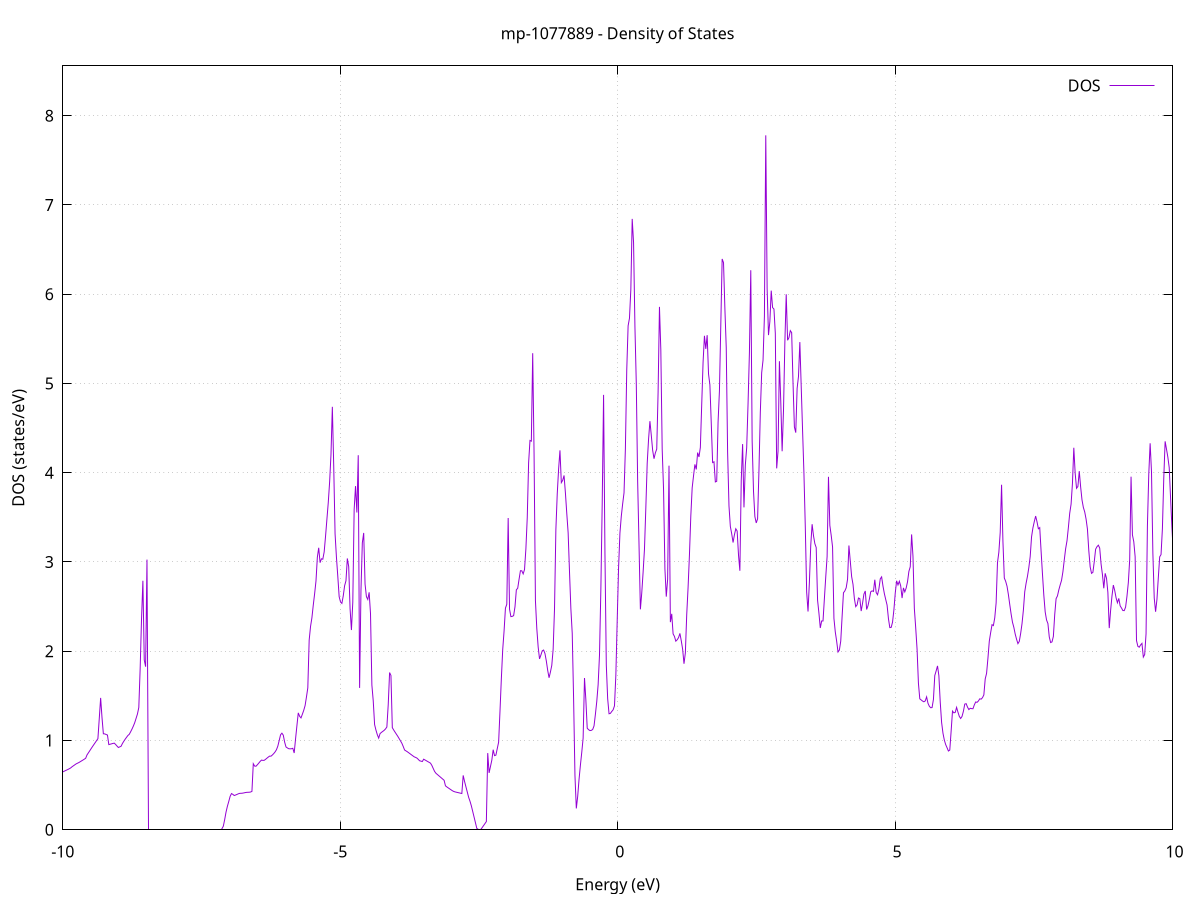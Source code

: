 set title 'mp-1077889 - Density of States'
set xlabel 'Energy (eV)'
set ylabel 'DOS (states/eV)'
set grid
set xrange [-10:10]
set yrange [0:8.558]
set xzeroaxis lt -1
set terminal png size 800,600
set output 'mp-1077889_dos_gnuplot.png'
plot '-' using 1:2 with lines title 'DOS'
-12.904400 0.000000
-12.879800 0.000000
-12.855300 0.000000
-12.830700 0.000000
-12.806100 0.000000
-12.781600 0.000000
-12.757000 0.000000
-12.732400 0.000000
-12.707900 0.000000
-12.683300 0.000000
-12.658800 0.000000
-12.634200 0.000000
-12.609600 0.000000
-12.585100 0.000000
-12.560500 0.000000
-12.535900 0.000000
-12.511400 0.000000
-12.486800 0.000000
-12.462200 0.000000
-12.437700 0.000000
-12.413100 0.000000
-12.388500 0.000000
-12.364000 0.000000
-12.339400 0.000000
-12.314800 0.000000
-12.290300 0.000000
-12.265700 0.000000
-12.241100 0.000000
-12.216600 0.000000
-12.192000 0.000000
-12.167500 0.000000
-12.142900 0.000000
-12.118300 0.000000
-12.093800 0.000000
-12.069200 0.000000
-12.044600 0.000000
-12.020100 0.000000
-11.995500 0.000000
-11.970900 0.000000
-11.946400 0.000000
-11.921800 0.000000
-11.897200 0.000000
-11.872700 0.000000
-11.848100 0.000000
-11.823500 0.000000
-11.799000 0.000000
-11.774400 0.000000
-11.749900 0.000000
-11.725300 0.000000
-11.700700 0.000000
-11.676200 0.000000
-11.651600 0.000000
-11.627000 0.000000
-11.602500 0.000000
-11.577900 0.000000
-11.553300 0.000000
-11.528800 0.000000
-11.504200 0.000000
-11.479600 0.000000
-11.455100 0.000000
-11.430500 0.000000
-11.405900 0.000000
-11.381400 0.000000
-11.356800 0.000000
-11.332200 0.000000
-11.307700 0.000000
-11.283100 0.000000
-11.258600 0.000000
-11.234000 0.000000
-11.209400 0.000000
-11.184900 0.000000
-11.160300 0.000000
-11.135700 0.000000
-11.111200 0.000000
-11.086600 0.000000
-11.062000 0.000000
-11.037500 0.000000
-11.012900 0.000000
-10.988300 0.000000
-10.963800 0.000000
-10.939200 0.000000
-10.914600 0.000000
-10.890100 0.000000
-10.865500 0.000000
-10.841000 0.000000
-10.816400 0.000000
-10.791800 0.000000
-10.767300 0.000000
-10.742700 0.000000
-10.718100 0.000000
-10.693600 0.000000
-10.669000 0.005600
-10.644400 0.318500
-10.619900 0.617700
-10.595300 0.592300
-10.570700 0.514400
-10.546200 0.541700
-10.521600 0.569000
-10.497000 0.533200
-10.472500 0.551200
-10.447900 0.570900
-10.423300 0.590600
-10.398800 0.585900
-10.374200 0.575400
-10.349700 0.585700
-10.325100 0.581800
-10.300500 0.577700
-10.276000 0.581700
-10.251400 0.588000
-10.226800 0.598600
-10.202300 0.609300
-10.177700 0.619900
-10.153100 0.630500
-10.128600 0.641100
-10.104000 0.634100
-10.079400 0.632900
-10.054900 0.634400
-10.030300 0.639500
-10.005700 0.646800
-9.981200 0.654100
-9.956600 0.661400
-9.932100 0.668700
-9.907500 0.676000
-9.882900 0.684100
-9.858400 0.692600
-9.833800 0.705700
-9.809200 0.716500
-9.784700 0.727300
-9.760100 0.738000
-9.735500 0.745700
-9.711000 0.753000
-9.686400 0.762300
-9.661800 0.771700
-9.637300 0.781000
-9.612700 0.790700
-9.588100 0.800800
-9.563600 0.838600
-9.539000 0.861700
-9.514400 0.884900
-9.489900 0.908400
-9.465300 0.931500
-9.440800 0.953800
-9.416200 0.976100
-9.391600 0.998500
-9.367100 1.020800
-9.342500 1.246700
-9.317900 1.477300
-9.293400 1.257800
-9.268800 1.075500
-9.244200 1.074100
-9.219700 1.067700
-9.195100 1.061300
-9.170500 0.954200
-9.146000 0.958500
-9.121400 0.962800
-9.096800 0.967100
-9.072300 0.970500
-9.047700 0.955600
-9.023200 0.938200
-8.998600 0.921800
-8.974000 0.928700
-8.949500 0.935700
-8.924900 0.966800
-8.900300 0.991600
-8.875800 1.014700
-8.851200 1.035600
-8.826600 1.056300
-8.802100 1.069200
-8.777500 1.097700
-8.752900 1.127900
-8.728400 1.161500
-8.703800 1.199500
-8.679200 1.248000
-8.654700 1.296500
-8.630100 1.369800
-8.605600 1.806100
-8.581000 2.361300
-8.556400 2.789600
-8.531900 1.902900
-8.507300 1.827000
-8.482700 3.026800
-8.458200 0.000000
-8.433600 0.000000
-8.409000 0.000000
-8.384500 0.000000
-8.359900 0.000000
-8.335300 0.000000
-8.310800 0.000000
-8.286200 0.000000
-8.261600 0.000000
-8.237100 0.000000
-8.212500 0.000000
-8.187900 0.000000
-8.163400 0.000000
-8.138800 0.000000
-8.114300 0.000000
-8.089700 0.000000
-8.065100 0.000000
-8.040600 0.000000
-8.016000 0.000000
-7.991400 0.000000
-7.966900 0.000000
-7.942300 0.000000
-7.917700 0.000000
-7.893200 0.000000
-7.868600 0.000000
-7.844000 0.000000
-7.819500 0.000000
-7.794900 0.000000
-7.770300 0.000000
-7.745800 0.000000
-7.721200 0.000000
-7.696700 0.000000
-7.672100 0.000000
-7.647500 0.000000
-7.623000 0.000000
-7.598400 0.000000
-7.573800 0.000000
-7.549300 0.000000
-7.524700 0.000000
-7.500100 0.000000
-7.475600 0.000000
-7.451000 0.000000
-7.426400 0.000000
-7.401900 0.000000
-7.377300 0.000000
-7.352700 0.000000
-7.328200 0.000000
-7.303600 0.000000
-7.279000 0.000000
-7.254500 0.000000
-7.229900 0.000000
-7.205400 0.000000
-7.180800 0.000000
-7.156200 0.000000
-7.131700 0.000000
-7.107100 0.039800
-7.082500 0.113900
-7.058000 0.198100
-7.033400 0.263400
-7.008800 0.316700
-6.984300 0.374100
-6.959700 0.405700
-6.935100 0.396900
-6.910600 0.383900
-6.886000 0.389300
-6.861400 0.395800
-6.836900 0.402800
-6.812300 0.408100
-6.787800 0.408500
-6.763200 0.409900
-6.738600 0.412800
-6.714100 0.416200
-6.689500 0.419200
-6.664900 0.420000
-6.640400 0.420600
-6.615800 0.423000
-6.591200 0.429900
-6.566700 0.739800
-6.542100 0.713400
-6.517500 0.712000
-6.493000 0.728500
-6.468400 0.746400
-6.443800 0.765300
-6.419300 0.780400
-6.394700 0.777700
-6.370100 0.778000
-6.345600 0.789200
-6.321000 0.802100
-6.296500 0.814500
-6.271900 0.825500
-6.247300 0.824600
-6.222800 0.838000
-6.198200 0.853700
-6.173600 0.872500
-6.149100 0.897000
-6.124500 0.937100
-6.099900 0.999600
-6.075400 1.064000
-6.050800 1.082200
-6.026200 1.060100
-6.001700 0.982200
-5.977100 0.927700
-5.952500 0.917000
-5.928000 0.908100
-5.903400 0.906800
-5.878900 0.907800
-5.854300 0.913000
-5.829700 0.860100
-5.805200 1.016400
-5.780600 1.165900
-5.756000 1.309600
-5.731500 1.271200
-5.706900 1.253200
-5.682300 1.294300
-5.657800 1.337700
-5.633200 1.391100
-5.608600 1.487300
-5.584100 1.589800
-5.559500 2.124900
-5.534900 2.277700
-5.510400 2.373900
-5.485800 2.515800
-5.461200 2.644700
-5.436700 2.787100
-5.412100 3.053700
-5.387600 3.159300
-5.363000 2.992500
-5.338400 3.035600
-5.313900 3.031100
-5.289300 3.112300
-5.264700 3.286500
-5.240200 3.476500
-5.215600 3.664200
-5.191000 3.896100
-5.166500 4.204200
-5.141900 4.738100
-5.117300 4.076800
-5.092800 3.316500
-5.068200 3.053900
-5.043600 2.838500
-5.019100 2.610900
-4.994500 2.551800
-4.970000 2.536200
-4.945400 2.619600
-4.920800 2.734000
-4.896300 2.790100
-4.871700 3.039700
-4.847100 2.948800
-4.822600 2.478700
-4.798000 2.237400
-4.773400 2.549000
-4.748900 3.586300
-4.724300 3.850000
-4.699700 3.554400
-4.675200 4.196000
-4.650600 1.588900
-4.626000 2.681800
-4.601500 3.214300
-4.576900 3.325600
-4.552300 2.752100
-4.527800 2.611200
-4.503200 2.580300
-4.478700 2.660200
-4.454100 2.421900
-4.429500 1.621600
-4.405000 1.445100
-4.380400 1.178600
-4.355800 1.116200
-4.331300 1.065000
-4.306700 1.027000
-4.282100 1.077400
-4.257600 1.090900
-4.233000 1.102200
-4.208400 1.113900
-4.183900 1.129500
-4.159300 1.151500
-4.134700 1.402700
-4.110200 1.761400
-4.085600 1.728600
-4.061100 1.144100
-4.036500 1.117900
-4.011900 1.094000
-3.987400 1.070700
-3.962800 1.047300
-3.938200 1.021700
-3.913700 0.995700
-3.889100 0.969400
-3.864500 0.933300
-3.840000 0.893700
-3.815400 0.883900
-3.790800 0.874300
-3.766300 0.863000
-3.741700 0.851700
-3.717100 0.840300
-3.692600 0.829000
-3.668000 0.817800
-3.643400 0.811100
-3.618900 0.803900
-3.594300 0.789400
-3.569800 0.773300
-3.545200 0.768900
-3.520600 0.764500
-3.496100 0.790700
-3.471500 0.782000
-3.446900 0.773200
-3.422400 0.764300
-3.397800 0.755500
-3.373200 0.746600
-3.348700 0.721500
-3.324100 0.687500
-3.299500 0.654200
-3.275000 0.633100
-3.250400 0.620000
-3.225800 0.606900
-3.201300 0.593800
-3.176700 0.580700
-3.152200 0.567600
-3.127600 0.554500
-3.103000 0.492200
-3.078500 0.480200
-3.053900 0.469600
-3.029300 0.459100
-3.004800 0.448600
-2.980200 0.438100
-2.955600 0.429800
-2.931100 0.424500
-2.906500 0.420800
-2.881900 0.417200
-2.857400 0.413600
-2.832800 0.409900
-2.808200 0.406300
-2.783700 0.609200
-2.759100 0.541600
-2.734600 0.482300
-2.710000 0.422900
-2.685400 0.363600
-2.660900 0.319600
-2.636300 0.267600
-2.611700 0.204600
-2.587200 0.141500
-2.562600 0.078400
-2.538000 0.015400
-2.513500 0.000000
-2.488900 0.000000
-2.464300 0.004400
-2.439800 0.026300
-2.415200 0.048300
-2.390600 0.070200
-2.366100 0.092200
-2.341500 0.859400
-2.316900 0.637100
-2.292400 0.708300
-2.267800 0.779600
-2.243300 0.896900
-2.218700 0.830600
-2.194100 0.836200
-2.169600 0.909600
-2.145000 0.981700
-2.120400 1.328600
-2.095900 1.693700
-2.071300 2.019100
-2.046700 2.227800
-2.022200 2.483200
-1.997600 2.526400
-1.973000 3.492900
-1.948500 2.471600
-1.923900 2.388000
-1.899300 2.390800
-1.874800 2.399200
-1.850200 2.498400
-1.825700 2.687700
-1.801100 2.706400
-1.776500 2.807100
-1.752000 2.902200
-1.727400 2.901200
-1.702800 2.866800
-1.678300 2.915600
-1.653700 3.146600
-1.629100 3.497100
-1.604600 4.111300
-1.580000 4.361700
-1.555400 4.354000
-1.530900 5.338700
-1.506300 4.211400
-1.481700 2.567300
-1.457200 2.256100
-1.432600 2.048500
-1.408000 1.914400
-1.383500 1.957300
-1.358900 2.005300
-1.334400 2.013500
-1.309800 1.974200
-1.285200 1.890100
-1.260700 1.786000
-1.236100 1.703000
-1.211500 1.767500
-1.187000 1.842000
-1.162400 2.022100
-1.137800 2.475900
-1.113300 3.362600
-1.088700 3.761500
-1.064100 4.039900
-1.039600 4.250600
-1.015000 3.889100
-0.990400 3.914500
-0.965900 3.969600
-0.941300 3.773400
-0.916800 3.544300
-0.892200 3.326900
-0.867600 2.889800
-0.843100 2.477700
-0.818500 2.200300
-0.793900 1.470000
-0.769400 0.609400
-0.744800 0.239000
-0.720200 0.373400
-0.695700 0.564900
-0.671100 0.724200
-0.646500 0.868700
-0.622000 1.027100
-0.597400 1.700100
-0.572800 1.454900
-0.548300 1.137600
-0.523700 1.121600
-0.499100 1.111200
-0.474600 1.113500
-0.450000 1.123500
-0.425500 1.164100
-0.400900 1.293300
-0.376300 1.437600
-0.351800 1.624600
-0.327200 1.956100
-0.302600 2.692600
-0.278100 3.656300
-0.253500 4.872500
-0.228900 3.100400
-0.204400 1.845700
-0.179800 1.468500
-0.155200 1.299800
-0.130700 1.304000
-0.106100 1.325300
-0.081500 1.343900
-0.057000 1.388100
-0.032400 1.731100
-0.007900 2.344900
0.016700 2.937700
0.041300 3.324200
0.065800 3.513200
0.090400 3.652000
0.115000 3.775100
0.139500 4.267500
0.164100 5.151500
0.188700 5.646100
0.213200 5.730700
0.237800 6.053300
0.262400 6.843900
0.286900 6.579100
0.311500 5.637500
0.336100 5.000300
0.360600 3.904700
0.385200 3.192900
0.409800 2.469600
0.434300 2.651500
0.458900 2.885800
0.483400 3.142700
0.508000 3.606100
0.532600 4.104100
0.557100 4.374300
0.581700 4.577900
0.606300 4.419700
0.630800 4.251900
0.655400 4.156900
0.680000 4.222900
0.704500 4.264400
0.729100 4.902000
0.753700 5.858300
0.778200 5.376900
0.802800 4.265400
0.827400 3.813400
0.851900 2.923400
0.876500 2.611600
0.901000 2.808000
0.925600 4.079300
0.950200 2.326200
0.974700 2.419200
0.999300 2.194700
1.023900 2.166200
1.048400 2.113000
1.073000 2.128500
1.097600 2.152900
1.122100 2.200100
1.146700 2.117800
1.171300 2.023800
1.195800 1.860100
1.220400 1.982000
1.245000 2.410400
1.269500 2.714300
1.294100 3.080700
1.318700 3.515900
1.343200 3.831000
1.367800 3.965800
1.392300 4.093400
1.416900 4.037200
1.441500 4.225700
1.466000 4.176700
1.490600 4.283400
1.515200 4.765300
1.539700 5.237900
1.564300 5.533900
1.588900 5.387100
1.613400 5.540900
1.638000 5.106500
1.662600 4.985000
1.687100 4.558200
1.711700 4.113900
1.736300 4.122300
1.760800 3.897000
1.785400 3.904100
1.809900 4.566600
1.834500 4.915800
1.859100 5.657800
1.883600 6.394900
1.908200 6.353100
1.932800 5.838200
1.957300 5.401000
1.981900 4.229500
2.006500 3.628300
2.031000 3.398800
2.055600 3.315900
2.080200 3.218400
2.104700 3.305400
2.129300 3.372300
2.153900 3.346700
2.178400 3.077100
2.203000 2.901800
2.227600 3.912800
2.252100 4.320700
2.276700 3.611900
2.301200 4.086400
2.325800 4.281600
2.350400 4.775400
2.374900 5.344100
2.399500 6.268500
2.424100 4.357900
2.448600 3.792900
2.473200 3.509100
2.497800 3.437400
2.522300 3.483400
2.546900 4.030400
2.571500 4.679700
2.596000 5.120600
2.620600 5.262200
2.645200 5.751400
2.669700 7.780100
2.694300 6.058200
2.718800 5.541800
2.743400 5.693300
2.768000 6.040200
2.792500 5.850100
2.817100 5.833600
2.841700 5.561200
2.866200 4.048800
2.890800 4.242000
2.915400 5.249700
2.939900 4.798500
2.964500 4.240400
2.989100 4.698000
3.013600 5.456100
3.038200 5.999000
3.062800 5.483900
3.087300 5.513000
3.111900 5.592000
3.136400 5.569700
3.161000 5.002800
3.185600 4.512500
3.210100 4.449300
3.234700 4.945300
3.259300 5.078200
3.283800 5.463900
3.308400 4.965000
3.333000 4.473800
3.357500 3.993500
3.382100 3.390900
3.406700 2.663200
3.431200 2.445000
3.455800 2.773200
3.480400 3.189200
3.504900 3.423200
3.529500 3.295000
3.554100 3.206000
3.578600 3.161800
3.603200 2.572500
3.627700 2.427100
3.652300 2.260900
3.676900 2.339100
3.701400 2.339300
3.726000 2.588100
3.750600 2.833000
3.775100 3.060600
3.799700 3.954500
3.824300 3.409800
3.848800 3.298100
3.873400 3.168700
3.898000 2.368500
3.922500 2.216100
3.947100 2.112500
3.971700 1.991800
3.996200 2.013500
4.020800 2.113500
4.045300 2.386800
4.069900 2.655200
4.094500 2.675600
4.119000 2.710900
4.143600 2.806200
4.168200 3.184800
4.192700 3.009300
4.217300 2.835800
4.241900 2.749800
4.266400 2.591500
4.291000 2.499600
4.315600 2.520100
4.340100 2.596300
4.364700 2.589400
4.389300 2.450300
4.413800 2.537600
4.438400 2.639800
4.463000 2.675400
4.487500 2.467900
4.512100 2.510200
4.536600 2.582800
4.561200 2.666000
4.585800 2.676700
4.610300 2.670300
4.634900 2.801600
4.659500 2.657800
4.684000 2.632900
4.708600 2.698500
4.733200 2.811400
4.757700 2.833100
4.782300 2.729300
4.806900 2.645600
4.831400 2.580000
4.856000 2.517200
4.880600 2.364800
4.905100 2.264900
4.929700 2.267200
4.954200 2.325600
4.978800 2.462000
5.003400 2.652100
5.027900 2.789500
5.052500 2.743200
5.077100 2.784200
5.101600 2.732700
5.126200 2.596100
5.150800 2.709700
5.175300 2.664900
5.199900 2.708200
5.224500 2.778600
5.249000 2.894500
5.273600 2.946700
5.298200 3.308700
5.322700 3.063500
5.347300 2.480100
5.371900 2.262600
5.396400 2.022900
5.421000 1.640500
5.445500 1.466900
5.470100 1.454700
5.494700 1.442200
5.519200 1.433800
5.543800 1.443400
5.568400 1.488800
5.592900 1.417900
5.617500 1.383700
5.642100 1.367200
5.666600 1.369000
5.691200 1.459400
5.715800 1.728500
5.740300 1.779700
5.764900 1.835800
5.789500 1.726400
5.814000 1.430800
5.838600 1.203100
5.863100 1.082600
5.887700 1.004700
5.912300 0.954200
5.936800 0.919200
5.961400 0.882400
5.986000 0.892900
6.010500 1.106200
6.035100 1.329700
6.059700 1.310100
6.084200 1.314900
6.108800 1.371300
6.133400 1.317600
6.157900 1.270100
6.182500 1.247000
6.207100 1.270400
6.231600 1.327900
6.256200 1.408000
6.280800 1.412900
6.305300 1.374600
6.329900 1.346600
6.354400 1.361100
6.379000 1.357100
6.403600 1.356100
6.428100 1.398500
6.452700 1.431900
6.477300 1.427600
6.501800 1.442800
6.526400 1.467200
6.551000 1.463400
6.575500 1.480000
6.600100 1.511300
6.624700 1.690000
6.649200 1.752500
6.673800 1.922800
6.698400 2.113600
6.722900 2.209200
6.747500 2.297700
6.772000 2.287800
6.796600 2.375100
6.821200 2.541300
6.845700 2.992100
6.870300 3.108600
6.894900 3.331400
6.919400 3.865400
6.944000 3.229800
6.968600 2.820700
6.993100 2.783800
7.017700 2.728600
7.042300 2.635000
7.066800 2.523900
7.091400 2.417400
7.116000 2.325100
7.140500 2.268100
7.165100 2.192700
7.189700 2.134300
7.214200 2.085300
7.238800 2.110700
7.263300 2.199200
7.287900 2.309400
7.312500 2.460300
7.337000 2.666200
7.361600 2.762500
7.386200 2.840200
7.410700 2.936700
7.435300 3.061700
7.459900 3.282300
7.484400 3.381800
7.509000 3.452100
7.533600 3.514400
7.558100 3.450700
7.582700 3.372400
7.607300 3.384800
7.631800 3.121100
7.656400 2.865300
7.680900 2.627300
7.705500 2.440600
7.730100 2.350000
7.754600 2.310400
7.779200 2.159700
7.803800 2.097200
7.828300 2.104900
7.852900 2.165600
7.877500 2.412000
7.902000 2.589000
7.926600 2.619900
7.951200 2.687400
7.975700 2.743100
8.000300 2.794300
8.024900 2.890500
8.049400 3.022400
8.074000 3.148000
8.098600 3.237300
8.123100 3.384100
8.147700 3.546200
8.172200 3.647900
8.196800 3.880200
8.221400 4.279700
8.245900 3.993300
8.270500 3.825500
8.295100 3.846000
8.319600 4.018000
8.344200 3.842600
8.368800 3.696400
8.393300 3.611800
8.417900 3.561100
8.442500 3.480700
8.467000 3.368500
8.491600 3.126700
8.516200 2.944800
8.540700 2.872700
8.565300 2.883600
8.589800 3.002900
8.614400 3.142900
8.639000 3.171500
8.663500 3.188300
8.688100 3.156100
8.712700 2.977500
8.737200 2.859400
8.761800 2.705400
8.786400 2.873100
8.810900 2.818100
8.835500 2.658400
8.860100 2.259200
8.884600 2.457000
8.909200 2.617700
8.933800 2.741500
8.958300 2.681200
8.982900 2.599600
9.007400 2.543300
9.032000 2.592200
9.056600 2.508600
9.081100 2.484200
9.105700 2.455900
9.130300 2.455300
9.154800 2.495400
9.179400 2.616700
9.204000 2.769400
9.228500 3.025200
9.253100 3.955600
9.277700 3.303700
9.302200 3.227100
9.326800 3.059100
9.351400 2.119700
9.375900 2.055300
9.400500 2.045400
9.425100 2.070900
9.449600 2.088300
9.474200 1.934600
9.498700 1.962700
9.523300 2.195600
9.547900 3.404500
9.572400 3.984500
9.597000 4.329700
9.621600 4.008800
9.646100 3.101700
9.670700 2.596700
9.695300 2.442300
9.719800 2.581500
9.744400 2.824800
9.769000 3.057600
9.793500 3.083100
9.818100 3.371700
9.842700 3.937700
9.867200 4.351600
9.891800 4.264900
9.916300 4.174500
9.940900 4.056900
9.965500 3.715800
9.990000 3.381400
10.014600 3.099900
10.039200 3.378800
10.063700 3.850800
10.088300 3.393500
10.112900 2.744100
10.137400 1.996800
10.162000 1.810400
10.186600 1.723800
10.211100 1.644500
10.235700 1.571700
10.260300 1.522100
10.284800 1.474800
10.309400 1.427800
10.334000 1.374700
10.358500 1.321400
10.383100 1.257600
10.407600 1.184900
10.432200 1.123800
10.456800 1.078100
10.481300 1.041000
10.505900 1.018000
10.530500 1.061800
10.555000 1.148600
10.579600 1.267600
10.604200 1.433200
10.628700 1.564700
10.653300 1.667800
10.677900 1.750800
10.702400 1.828600
10.727000 1.902600
10.751600 1.976000
10.776100 2.063300
10.800700 2.156900
10.825200 2.266200
10.849800 2.255900
10.874400 2.285100
10.898900 2.310600
10.923500 2.207500
10.948100 2.076700
10.972600 1.918100
10.997200 1.780100
11.021800 1.687700
11.046300 1.699600
11.070900 1.768700
11.095500 2.038400
11.120000 2.351300
11.144600 2.506200
11.169200 2.640300
11.193700 2.562400
11.218300 2.411300
11.242900 2.293400
11.267400 2.264000
11.292000 2.300500
11.316500 2.347900
11.341100 2.433900
11.365700 2.505300
11.390200 3.518200
11.414800 2.463600
11.439400 2.099800
11.463900 1.737300
11.488500 1.629800
11.513100 1.562100
11.537600 1.464900
11.562200 1.390500
11.586800 1.299200
11.611300 1.209800
11.635900 1.148600
11.660500 1.092500
11.685000 1.001800
11.709600 0.957100
11.734100 0.928300
11.758700 0.895300
11.783300 0.863100
11.807800 0.838100
11.832400 0.818100
11.857000 0.803000
11.881500 0.790400
11.906100 0.778100
11.930700 0.774500
11.955200 0.777900
11.979800 0.788600
12.004400 0.810100
12.028900 0.848600
12.053500 0.873700
12.078100 0.898800
12.102600 0.916300
12.127200 0.917400
12.151800 0.912300
12.176300 0.908800
12.200900 0.896300
12.225400 0.903800
12.250000 0.933000
12.274600 0.995400
12.299100 1.063300
12.323700 1.164900
12.348300 1.254500
12.372800 1.390800
12.397400 1.642200
12.422000 1.889300
12.446500 2.217300
12.471100 2.581900
12.495700 2.991200
12.520200 2.602300
12.544800 2.089400
12.569400 1.463700
12.593900 1.474500
12.618500 1.532600
12.643000 1.622600
12.667600 1.721000
12.692200 1.700500
12.716700 1.721000
12.741300 1.644700
12.765900 1.605700
12.790400 1.590500
12.815000 1.586800
12.839600 1.595700
12.864100 1.609100
12.888700 1.621700
12.913300 1.646300
12.937800 1.703200
12.962400 2.233300
12.987000 2.104400
13.011500 1.962600
13.036100 1.447400
13.060700 1.276600
13.085200 1.248200
13.109800 1.221400
13.134300 1.225400
13.158900 1.239900
13.183500 1.246900
13.208000 1.235200
13.232600 1.214000
13.257200 1.199900
13.281700 1.253900
13.306300 1.438200
13.330900 1.162100
13.355400 0.825300
13.380000 0.401900
13.404600 0.428900
13.429100 0.456700
13.453700 0.485000
13.478300 0.514500
13.502800 0.547900
13.527400 0.584700
13.551900 0.626200
13.576500 0.671000
13.601100 0.725600
13.625600 0.790300
13.650200 0.856400
13.674800 0.931000
13.699300 1.030100
13.723900 1.175500
13.748500 1.259300
13.773000 1.348600
13.797600 1.397600
13.822200 1.459100
13.846700 1.584800
13.871300 1.731300
13.895900 1.633800
13.920400 1.449700
13.945000 1.350300
13.969600 1.113800
13.994100 1.091500
14.018700 1.080700
14.043200 1.068300
14.067800 1.050300
14.092400 1.022700
14.116900 1.017900
14.141500 1.009700
14.166100 0.983900
14.190600 0.957000
14.215200 0.952600
14.239800 0.958500
14.264300 0.966200
14.288900 0.974100
14.313500 0.981900
14.338000 0.991300
14.362600 1.001200
14.387200 1.010400
14.411700 1.017600
14.436300 1.025900
14.460800 1.036400
14.485400 1.045400
14.510000 1.073200
14.534500 1.091100
14.559100 1.116600
14.583700 1.139300
14.608200 1.158700
14.632800 1.174300
14.657400 1.186600
14.681900 1.200000
14.706500 1.221400
14.731100 1.242800
14.755600 1.284000
14.780200 1.337300
14.804800 1.369400
14.829300 1.399900
14.853900 1.422000
14.878400 1.433900
14.903000 1.455500
14.927600 1.478200
14.952100 1.489200
14.976700 1.426000
15.001300 1.325000
15.025800 1.194800
15.050400 1.137400
15.075000 1.100000
15.099500 1.068500
15.124100 1.038200
15.148700 1.012500
15.173200 1.019000
15.197800 0.959300
15.222400 0.932400
15.246900 0.916900
15.271500 0.892900
15.296100 0.870900
15.320600 0.852900
15.345200 0.843000
15.369700 0.893600
15.394300 0.941300
15.418900 0.979700
15.443400 1.039200
15.468000 1.104100
15.492600 1.168900
15.517100 1.211400
15.541700 1.191200
15.566300 1.108500
15.590800 1.076700
15.615400 1.116100
15.640000 1.292500
15.664500 1.397900
15.689100 1.437600
15.713700 1.484500
15.738200 1.567600
15.762800 1.615100
15.787300 1.605600
15.811900 1.594900
15.836500 1.599100
15.861000 1.665800
15.885600 1.656400
15.910200 1.663300
15.934700 1.673900
15.959300 1.658100
15.983900 1.602600
16.008400 1.562000
16.033000 1.530500
16.057600 1.499700
16.082100 1.471600
16.106700 1.455400
16.131300 1.508200
16.155800 1.501600
16.180400 1.478700
16.205000 1.446000
16.229500 1.404800
16.254100 1.363500
16.278600 1.308400
16.303200 1.267500
16.327800 1.237200
16.352300 1.207600
16.376900 1.181900
16.401500 1.162700
16.426000 1.149200
16.450600 1.145500
16.475200 1.142600
16.499700 1.138700
16.524300 1.136400
16.548900 1.140900
16.573400 1.150500
16.598000 1.173200
16.622600 1.221900
16.647100 1.263000
16.671700 1.315900
16.696200 1.354900
16.720800 1.374000
16.745400 1.389800
16.769900 1.409200
16.794500 1.431700
16.819100 1.438600
16.843600 1.440800
16.868200 1.436800
16.892800 1.429800
16.917300 1.412700
16.941900 1.399200
16.966500 1.399000
16.991000 1.399500
17.015600 1.402400
17.040200 1.410400
17.064700 1.451800
17.089300 1.675300
17.113900 1.670100
17.138400 1.674600
17.163000 1.698500
17.187500 1.743800
17.212100 1.824000
17.236700 1.881900
17.261200 1.886900
17.285800 1.835900
17.310400 1.898400
17.334900 2.178300
17.359500 2.277400
17.384100 2.356700
17.408600 2.418100
17.433200 2.243100
17.457800 2.171400
17.482300 2.123100
17.506900 2.116600
17.531500 2.117900
17.556000 2.102700
17.580600 2.099200
17.605100 2.113200
17.629700 2.113600
17.654300 2.129500
17.678800 2.167700
17.703400 2.215900
17.728000 2.274800
17.752500 2.389600
17.777100 2.361800
17.801700 2.703300
17.826200 2.672700
17.850800 2.686600
17.875400 2.730300
17.899900 2.733800
17.924500 2.722200
17.949100 2.779900
17.973600 2.851900
17.998200 2.878200
18.022800 2.765800
18.047300 2.678600
18.071900 2.592200
18.096400 2.559100
18.121000 2.422500
18.145600 2.458400
18.170100 2.525600
18.194700 2.624800
18.219300 2.742500
18.243800 2.831700
18.268400 2.897400
18.293000 2.928300
18.317500 2.931900
18.342100 3.044800
18.366700 3.309000
18.391200 3.005100
18.415800 2.924300
18.440400 2.909000
18.464900 3.081900
18.489500 3.035900
18.514000 3.099600
18.538600 3.182800
18.563200 3.410700
18.587700 3.477300
18.612300 3.552800
18.636900 3.574600
18.661400 3.489000
18.686000 3.671800
18.710600 3.073800
18.735100 2.797500
18.759700 2.658500
18.784300 2.605700
18.808800 2.603400
18.833400 2.606100
18.858000 2.660600
18.882500 3.092500
18.907100 3.126000
18.931700 3.175000
18.956200 3.335000
18.980800 3.477400
19.005300 3.594200
19.029900 3.501700
19.054500 3.547600
19.079000 3.232500
19.103600 3.127900
19.128200 3.140100
19.152700 3.051500
19.177300 2.932600
19.201900 3.013600
19.226400 2.994400
19.251000 2.978100
19.275600 2.738400
19.300100 2.594300
19.324700 2.481200
19.349300 2.411200
19.373800 2.346900
19.398400 2.317500
19.422900 2.309300
19.447500 2.180500
19.472100 2.033800
19.496600 1.997600
19.521200 2.008700
19.545800 2.039400
19.570300 2.110500
19.594900 2.139300
19.619500 2.127400
19.644000 2.145200
19.668600 2.157200
19.693200 2.157200
19.717700 2.167400
19.742300 2.292700
19.766900 2.404400
19.791400 2.475200
19.816000 2.510400
19.840600 2.508300
19.865100 2.518500
19.889700 2.554900
19.914200 2.606300
19.938800 2.520000
19.963400 2.505400
19.987900 2.416700
20.012500 2.336900
20.037100 2.360800
20.061600 2.365000
20.086200 2.232800
20.110800 2.155900
20.135300 2.117100
20.159900 2.055300
20.184500 2.055000
20.209000 2.032900
20.233600 1.999700
20.258200 2.058800
20.282700 2.169300
20.307300 2.244800
20.331800 2.321900
20.356400 2.458300
20.381000 2.692000
20.405500 2.993900
20.430100 3.288900
20.454700 3.676100
20.479200 3.649700
20.503800 3.851100
20.528400 4.228000
20.552900 4.386600
20.577500 4.465000
20.602100 3.974300
20.626600 3.480400
20.651200 3.209500
20.675800 3.003600
20.700300 2.820800
20.724900 2.658200
20.749400 2.564200
20.774000 2.572900
20.798600 2.736800
20.823100 2.718800
20.847700 2.629700
20.872300 2.733200
20.896800 2.491200
20.921400 2.268100
20.946000 2.134300
20.970500 2.077900
20.995100 2.073500
21.019700 2.071000
21.044200 1.958700
21.068800 1.909000
21.093400 1.893900
21.117900 1.870500
21.142500 1.834600
21.167100 1.797200
21.191600 1.818100
21.216200 1.910000
21.240700 2.007000
21.265300 2.117700
21.289900 2.187800
21.314400 2.579500
21.339000 2.604300
21.363600 2.543800
21.388100 2.540700
21.412700 2.503000
21.437300 2.520600
21.461800 2.516000
21.486400 2.490600
21.511000 2.515100
21.535500 2.693000
21.560100 2.788400
21.584700 2.843600
21.609200 2.857900
21.633800 2.907700
21.658300 2.986600
21.682900 3.087500
21.707500 3.183200
21.732000 3.142900
21.756600 3.085200
21.781200 3.079500
21.805700 2.926000
21.830300 2.665700
21.854900 2.451600
21.879400 2.299400
21.904000 2.172400
21.928600 2.073900
21.953100 1.996300
21.977700 1.918300
22.002300 1.853400
22.026800 1.835100
22.051400 2.036400
22.076000 2.016900
22.100500 2.013100
22.125100 2.076100
22.149600 2.136000
22.174200 2.154700
22.198800 2.130500
22.223300 2.135400
22.247900 2.162700
22.272500 2.229000
22.297000 2.396300
22.321600 2.692500
22.346200 3.123000
22.370700 3.228500
22.395300 3.197300
22.419900 3.223600
22.444400 3.278900
22.469000 3.269300
22.493600 3.160500
22.518100 3.159400
22.542700 3.157000
22.567200 3.154000
22.591800 2.983000
22.616400 2.753000
22.640900 2.544500
22.665500 2.439300
22.690100 2.398000
22.714600 2.264700
22.739200 2.146600
22.763800 2.041100
22.788300 1.958900
22.812900 1.931100
22.837500 1.824800
22.862000 1.707200
22.886600 1.654400
22.911200 1.619700
22.935700 1.599500
22.960300 1.618200
22.984900 1.706700
23.009400 1.836200
23.034000 2.058100
23.058500 2.213500
23.083100 2.378100
23.107700 2.438100
23.132200 2.450800
23.156800 2.482100
23.181400 2.508100
23.205900 2.423800
23.230500 2.429900
23.255100 2.351300
23.279600 2.377300
23.304200 2.525200
23.328800 2.769700
23.353300 2.685100
23.377900 2.797100
23.402500 3.006800
23.427000 3.137500
23.451600 3.176900
23.476100 3.159900
23.500700 3.082400
23.525300 2.904700
23.549800 2.847600
23.574400 2.795600
23.599000 2.738000
23.623500 2.684300
23.648100 2.670700
23.672700 2.684900
23.697200 2.669300
23.721800 2.709200
23.746400 2.787300
23.770900 2.904000
23.795500 3.045300
23.820100 3.267100
23.844600 3.215300
23.869200 3.203900
23.893800 3.313400
23.918300 3.392100
23.942900 3.333200
23.967400 3.351100
23.992000 3.353200
24.016600 3.359900
24.041100 3.186700
24.065700 3.078400
24.090300 2.985100
24.114800 2.906800
24.139400 2.896100
24.164000 2.925600
24.188500 3.019900
24.213100 3.286700
24.237700 3.348100
24.262200 3.383400
24.286800 3.492500
24.311400 3.616100
24.335900 3.610800
24.360500 3.612200
24.385000 3.561200
24.409600 3.467400
24.434200 3.309400
24.458700 3.229800
24.483300 3.041500
24.507900 2.746900
24.532400 2.618100
24.557000 2.599500
24.581600 2.562400
24.606100 2.547900
24.630700 2.557000
24.655300 2.493000
24.679800 2.518900
24.704400 2.539900
24.729000 2.511900
24.753500 2.463400
24.778100 2.427300
24.802700 2.430600
24.827200 2.467000
24.851800 2.529100
24.876300 2.606400
24.900900 2.729800
24.925500 2.935500
24.950000 3.263300
24.974600 3.457400
24.999200 4.062800
25.023700 4.051600
25.048300 3.984700
25.072900 3.981500
25.097400 4.119400
25.122000 4.147300
25.146600 4.094600
25.171100 4.058000
25.195700 3.906700
25.220300 3.788800
25.244800 3.838500
25.269400 3.388400
25.293900 3.225700
25.318500 3.210400
25.343100 3.344500
25.367600 3.457300
25.392200 3.171800
25.416800 3.179900
25.441300 3.371300
25.465900 3.506300
25.490500 3.506700
25.515000 3.437700
25.539600 3.460200
25.564200 3.514900
25.588700 3.521800
25.613300 3.457000
25.637900 3.372600
25.662400 3.236800
25.687000 3.112600
25.711600 2.976200
25.736100 2.940700
25.760700 2.941400
25.785200 2.949300
25.809800 3.038300
25.834400 3.091700
25.858900 3.210200
25.883500 3.366800
25.908100 3.423400
25.932600 3.483900
25.957200 3.266100
25.981800 3.168100
26.006300 3.097200
26.030900 3.016000
26.055500 3.000300
26.080000 2.959300
26.104600 2.919200
26.129200 3.124400
26.153700 3.245900
26.178300 3.406300
26.202800 3.585200
26.227400 3.636600
26.252000 3.543300
26.276500 3.596900
26.301100 3.673300
26.325700 3.613000
26.350200 3.679100
26.374800 3.492000
26.399400 3.325700
26.423900 3.201600
26.448500 3.095500
26.473100 3.020400
26.497600 2.955800
26.522200 2.906300
26.546800 2.856300
26.571300 2.723100
26.595900 2.579000
26.620400 2.558800
26.645000 2.514100
26.669600 2.467300
26.694100 2.471800
26.718700 2.496400
26.743300 2.731300
26.767800 2.607000
26.792400 2.558000
26.817000 2.518600
26.841500 2.499300
26.866100 2.475700
26.890700 2.440000
26.915200 2.334500
26.939800 2.235000
26.964400 2.203500
26.988900 2.159200
27.013500 2.100400
27.038100 2.079000
27.062600 2.097400
27.087200 2.122200
27.111700 2.185100
27.136300 2.272500
27.160900 2.389500
27.185400 2.544800
27.210000 2.684900
27.234600 2.734300
27.259100 2.654300
27.283700 2.557400
27.308300 2.445500
27.332800 2.378700
27.357400 2.336500
27.382000 2.373500
27.406500 2.495000
27.431100 2.559500
27.455700 2.611300
27.480200 2.711500
27.504800 2.774600
27.529300 2.770900
27.553900 2.787500
27.578500 2.882000
27.603000 3.087500
27.627600 3.164700
27.652200 3.191900
27.676700 3.010000
27.701300 2.997500
27.725900 2.907800
27.750400 2.861300
27.775000 2.843100
27.799600 2.826700
27.824100 2.825200
27.848700 2.844800
27.873300 2.902900
27.897800 2.910900
27.922400 2.910500
27.947000 3.007100
27.971500 3.192800
27.996100 2.847100
28.020600 2.870200
28.045200 2.898600
28.069800 2.848900
28.094300 2.771700
28.118900 2.692500
28.143500 2.498000
28.168000 2.404200
28.192600 2.327500
28.217200 2.227600
28.241700 2.061500
28.266300 1.934100
28.290900 1.870900
28.315400 1.850700
28.340000 1.922000
28.364600 2.000900
28.389100 2.107500
28.413700 2.399800
28.438200 2.532800
28.462800 2.629800
28.487400 2.797500
28.511900 3.035000
28.536500 3.707700
28.561100 3.741600
28.585600 3.489000
28.610200 3.526400
28.634800 3.540600
28.659300 3.390100
28.683900 3.335900
28.708500 3.206100
28.733000 3.165600
28.757600 3.143100
28.782200 3.058800
28.806700 2.987200
28.831300 2.992300
28.855900 2.964900
28.880400 2.923400
28.905000 2.877000
28.929500 2.860200
28.954100 2.847900
28.978700 2.851600
29.003200 2.823600
29.027800 2.822400
29.052400 2.759300
29.076900 2.648700
29.101500 2.506600
29.126100 2.414200
29.150600 2.321200
29.175200 2.248900
29.199800 2.183000
29.224300 2.156300
29.248900 2.076400
29.273500 2.008000
29.298000 1.958200
29.322600 1.920700
29.347100 1.921600
29.371700 1.897200
29.396300 1.883800
29.420800 1.866700
29.445400 1.848300
29.470000 1.857900
29.494500 1.883400
29.519100 1.928600
29.543700 1.926100
29.568200 1.903600
29.592800 1.819400
29.617400 1.723500
29.641900 1.639200
29.666500 1.592800
29.691100 1.596900
29.715600 1.647800
29.740200 1.663200
29.764800 1.665800
29.789300 1.661100
29.813900 1.669200
29.838400 1.700500
29.863000 1.781600
29.887600 1.827400
29.912100 1.881200
29.936700 1.951800
29.961300 2.032400
29.985800 2.161700
30.010400 2.273700
30.035000 2.353100
30.059500 2.393200
30.084100 2.475200
30.108700 2.526900
30.133200 2.576800
30.157800 2.693500
30.182400 2.697800
30.206900 2.708400
30.231500 2.633200
30.256000 2.553300
30.280600 2.511300
30.305200 2.525000
30.329700 2.604100
30.354300 2.511000
30.378900 2.402300
30.403400 2.387400
30.428000 2.333100
30.452600 2.323500
30.477100 2.394100
30.501700 2.466400
30.526300 2.552000
30.550800 2.660100
30.575400 2.604800
30.600000 2.691200
30.624500 2.794100
30.649100 2.856900
30.673700 2.926500
30.698200 3.022700
30.722800 2.972000
30.747300 2.776200
30.771900 2.526600
30.796500 2.316300
30.821000 2.175900
30.845600 2.069000
30.870200 2.078400
30.894700 2.104000
30.919300 2.033900
30.943900 2.040300
30.968400 2.081400
30.993000 2.140000
31.017600 2.226700
31.042100 2.329500
31.066700 2.395700
31.091300 2.390000
31.115800 2.474200
31.140400 2.585700
31.164900 2.802800
31.189500 2.941800
31.214100 3.247700
31.238600 3.426300
31.263200 3.425700
31.287800 3.383200
31.312300 3.212200
31.336900 3.073600
31.361500 2.981500
31.386000 2.935300
31.410600 2.792600
31.435200 2.665600
31.459700 2.603100
31.484300 2.505800
31.508900 2.391800
31.533400 2.250400
31.558000 2.207100
31.582600 2.214900
31.607100 2.252600
31.631700 2.240800
31.656200 2.218100
31.680800 2.186800
31.705400 2.248700
31.729900 2.379900
31.754500 2.565000
31.779100 2.737700
31.803600 2.821700
31.828200 2.905200
31.852800 2.847200
31.877300 2.844600
31.901900 2.868500
31.926500 2.887500
31.951000 2.852300
31.975600 2.691700
32.000200 2.591600
32.024700 2.541100
32.049300 2.479900
32.073800 2.390300
32.098400 2.309400
32.123000 2.234200
32.147500 2.192200
32.172100 2.185600
32.196700 2.151700
32.221200 2.094900
32.245800 2.036700
32.270400 1.992700
32.294900 1.959600
32.319500 1.954200
32.344100 1.873600
32.368600 1.788200
32.393200 1.705600
32.417800 1.639100
32.442300 1.569100
32.466900 1.496400
32.491400 1.377800
32.516000 1.264900
32.540600 1.161500
32.565100 0.997900
32.589700 0.905200
32.614300 0.790300
32.638800 0.705200
32.663400 0.673100
32.688000 0.675400
32.712500 0.675400
32.737100 0.663700
32.761700 0.651000
32.786200 0.633200
32.810800 0.614300
32.835400 0.595900
32.859900 0.584000
32.884500 0.587500
32.909100 0.596000
32.933600 0.622100
32.958200 0.656200
32.982700 0.693600
33.007300 0.690900
33.031900 0.654000
33.056400 0.631700
33.081000 0.611300
33.105600 0.583700
33.130100 0.566700
33.154700 0.579500
33.179300 0.433200
33.203800 0.405200
33.228400 0.389800
33.253000 0.375100
33.277500 0.363400
33.302100 0.356100
33.326700 0.359600
33.351200 0.362300
33.375800 0.339300
33.400300 0.305000
33.424900 0.259700
33.449500 0.201700
33.474000 0.137900
33.498600 0.102400
33.523200 0.080300
33.547700 0.067600
33.572300 0.056200
33.596900 0.045600
33.621400 0.036600
33.646000 0.029700
33.670600 0.024700
33.695100 0.021100
33.719700 0.017700
33.744300 0.014700
33.768800 0.011900
33.793400 0.009400
33.818000 0.007200
33.842500 0.005300
33.867100 0.003700
33.891600 0.002400
33.916200 0.001400
33.940800 0.000600
33.965300 0.000200
33.989900 0.000000
34.014500 0.000000
34.039000 0.000000
34.063600 0.000000
34.088200 0.000000
34.112700 0.000000
34.137300 0.000000
34.161900 0.000000
34.186400 0.000000
34.211000 0.000000
34.235600 0.000000
34.260100 0.000000
34.284700 0.000000
34.309200 0.000000
34.333800 0.000000
34.358400 0.000000
34.382900 0.000000
34.407500 0.000000
34.432100 0.000000
34.456600 0.000000
34.481200 0.000000
34.505800 0.000000
34.530300 0.000000
34.554900 0.000000
34.579500 0.000000
34.604000 0.000000
34.628600 0.000000
34.653200 0.000000
34.677700 0.000000
34.702300 0.000000
34.726900 0.000000
34.751400 0.000000
34.776000 0.000000
34.800500 0.000000
34.825100 0.000000
34.849700 0.000000
34.874200 0.000000
34.898800 0.000000
34.923400 0.000000
34.947900 0.000000
34.972500 0.000000
34.997100 0.000000
35.021600 0.000000
35.046200 0.000000
35.070800 0.000000
35.095300 0.000000
35.119900 0.000000
35.144500 0.000000
35.169000 0.000000
35.193600 0.000000
35.218100 0.000000
35.242700 0.000000
35.267300 0.000000
35.291800 0.000000
35.316400 0.000000
35.341000 0.000000
35.365500 0.000000
35.390100 0.000000
35.414700 0.000000
35.439200 0.000000
35.463800 0.000000
35.488400 0.000000
35.512900 0.000000
35.537500 0.000000
35.562100 0.000000
35.586600 0.000000
35.611200 0.000000
35.635800 0.000000
35.660300 0.000000
35.684900 0.000000
35.709400 0.000000
35.734000 0.000000
35.758600 0.000000
35.783100 0.000000
35.807700 0.000000
35.832300 0.000000
35.856800 0.000000
35.881400 0.000000
35.906000 0.000000
35.930500 0.000000
35.955100 0.000000
35.979700 0.000000
36.004200 0.000000
36.028800 0.000000
36.053400 0.000000
36.077900 0.000000
36.102500 0.000000
36.127000 0.000000
36.151600 0.000000
36.176200 0.000000
36.200700 0.000000
36.225300 0.000000
e

